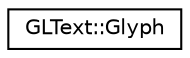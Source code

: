 digraph "Graphical Class Hierarchy"
{
 // INTERACTIVE_SVG=YES
  edge [fontname="Helvetica",fontsize="10",labelfontname="Helvetica",labelfontsize="10"];
  node [fontname="Helvetica",fontsize="10",shape=record];
  rankdir="LR";
  Node1 [label="GLText::Glyph",height=0.2,width=0.4,color="black", fillcolor="white", style="filled",URL="$d4/d44/struct_g_l_text_1_1_glyph.html"];
}
